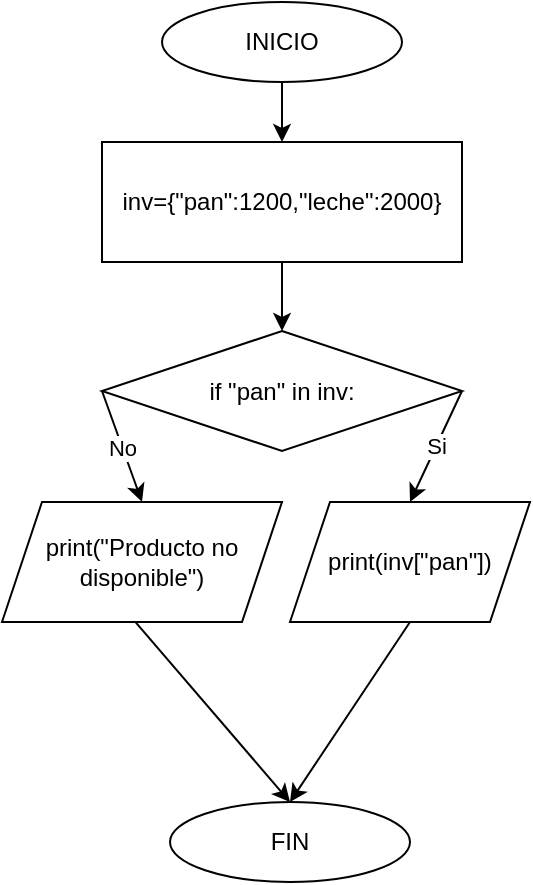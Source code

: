 <mxfile version="28.0.9">
  <diagram name="Página-1" id="5l2dGNiINF_7KXSyhK-e">
    <mxGraphModel dx="727" dy="394" grid="1" gridSize="10" guides="1" tooltips="1" connect="1" arrows="1" fold="1" page="1" pageScale="1" pageWidth="827" pageHeight="1169" math="0" shadow="0">
      <root>
        <mxCell id="0" />
        <mxCell id="1" parent="0" />
        <mxCell id="RVckmzkD97EgDxdsqbsB-1" value="INICIO" style="ellipse;whiteSpace=wrap;html=1;" parent="1" vertex="1">
          <mxGeometry x="350" y="210" width="120" height="40" as="geometry" />
        </mxCell>
        <mxCell id="RVckmzkD97EgDxdsqbsB-2" value="inv={&quot;pan&quot;:1200,&quot;leche&quot;:2000}" style="rounded=0;whiteSpace=wrap;html=1;" parent="1" vertex="1">
          <mxGeometry x="320" y="280" width="180" height="60" as="geometry" />
        </mxCell>
        <mxCell id="RVckmzkD97EgDxdsqbsB-4" value="" style="endArrow=classic;html=1;rounded=0;exitX=0.5;exitY=1;exitDx=0;exitDy=0;entryX=0.5;entryY=0;entryDx=0;entryDy=0;" parent="1" source="RVckmzkD97EgDxdsqbsB-1" target="RVckmzkD97EgDxdsqbsB-2" edge="1">
          <mxGeometry width="50" height="50" relative="1" as="geometry">
            <mxPoint x="390" y="270" as="sourcePoint" />
            <mxPoint x="440" y="220" as="targetPoint" />
          </mxGeometry>
        </mxCell>
        <mxCell id="RVckmzkD97EgDxdsqbsB-5" value="if &quot;pan&quot; in inv:" style="rhombus;whiteSpace=wrap;html=1;" parent="1" vertex="1">
          <mxGeometry x="320" y="374.5" width="180" height="60" as="geometry" />
        </mxCell>
        <mxCell id="RVckmzkD97EgDxdsqbsB-8" value="" style="endArrow=classic;html=1;rounded=0;exitX=1;exitY=0.5;exitDx=0;exitDy=0;entryX=0.5;entryY=0;entryDx=0;entryDy=0;" parent="1" source="RVckmzkD97EgDxdsqbsB-5" target="4v6ZV3cSBNHBYUjKQDj7-9" edge="1">
          <mxGeometry relative="1" as="geometry">
            <mxPoint x="360" y="424.5" as="sourcePoint" />
            <mxPoint x="490" y="440" as="targetPoint" />
          </mxGeometry>
        </mxCell>
        <mxCell id="RVckmzkD97EgDxdsqbsB-9" value="Si" style="edgeLabel;resizable=0;html=1;;align=center;verticalAlign=middle;" parent="RVckmzkD97EgDxdsqbsB-8" connectable="0" vertex="1">
          <mxGeometry relative="1" as="geometry" />
        </mxCell>
        <mxCell id="RVckmzkD97EgDxdsqbsB-12" value="" style="endArrow=classic;html=1;rounded=0;exitX=0;exitY=0.5;exitDx=0;exitDy=0;entryX=0.5;entryY=0;entryDx=0;entryDy=0;" parent="1" source="RVckmzkD97EgDxdsqbsB-5" target="4v6ZV3cSBNHBYUjKQDj7-6" edge="1">
          <mxGeometry relative="1" as="geometry">
            <mxPoint x="430" y="454.5" as="sourcePoint" />
            <mxPoint x="390" y="519.5" as="targetPoint" />
          </mxGeometry>
        </mxCell>
        <mxCell id="RVckmzkD97EgDxdsqbsB-13" value="No" style="edgeLabel;resizable=0;html=1;;align=center;verticalAlign=middle;" parent="RVckmzkD97EgDxdsqbsB-12" connectable="0" vertex="1">
          <mxGeometry relative="1" as="geometry" />
        </mxCell>
        <mxCell id="RVckmzkD97EgDxdsqbsB-14" value="" style="endArrow=classic;html=1;rounded=0;exitX=0.5;exitY=1;exitDx=0;exitDy=0;entryX=0.5;entryY=0;entryDx=0;entryDy=0;" parent="1" source="RVckmzkD97EgDxdsqbsB-2" target="RVckmzkD97EgDxdsqbsB-5" edge="1">
          <mxGeometry width="50" height="50" relative="1" as="geometry">
            <mxPoint x="450" y="460" as="sourcePoint" />
            <mxPoint x="410" y="360" as="targetPoint" />
          </mxGeometry>
        </mxCell>
        <mxCell id="RVckmzkD97EgDxdsqbsB-15" value="FIN" style="ellipse;whiteSpace=wrap;html=1;" parent="1" vertex="1">
          <mxGeometry x="354" y="610" width="120" height="40" as="geometry" />
        </mxCell>
        <mxCell id="UZ0IgKjgWXEj56nT9QgP-2" value="" style="endArrow=classic;html=1;rounded=0;exitX=0.473;exitY=0.99;exitDx=0;exitDy=0;entryX=0.5;entryY=0;entryDx=0;entryDy=0;exitPerimeter=0;" parent="1" source="4v6ZV3cSBNHBYUjKQDj7-6" target="RVckmzkD97EgDxdsqbsB-15" edge="1">
          <mxGeometry width="50" height="50" relative="1" as="geometry">
            <mxPoint x="288.04" y="709.5" as="sourcePoint" />
            <mxPoint x="328.04" y="749.5" as="targetPoint" />
          </mxGeometry>
        </mxCell>
        <mxCell id="4v6ZV3cSBNHBYUjKQDj7-6" value="print(&quot;Producto no disponible&quot;)" style="shape=parallelogram;perimeter=parallelogramPerimeter;whiteSpace=wrap;html=1;fixedSize=1;" vertex="1" parent="1">
          <mxGeometry x="270" y="460" width="140" height="60" as="geometry" />
        </mxCell>
        <mxCell id="4v6ZV3cSBNHBYUjKQDj7-9" value="print(inv[&quot;pan&quot;])" style="shape=parallelogram;perimeter=parallelogramPerimeter;whiteSpace=wrap;html=1;fixedSize=1;" vertex="1" parent="1">
          <mxGeometry x="414" y="460" width="120" height="60" as="geometry" />
        </mxCell>
        <mxCell id="4v6ZV3cSBNHBYUjKQDj7-10" value="" style="endArrow=classic;html=1;rounded=0;exitX=0.5;exitY=1;exitDx=0;exitDy=0;entryX=0.5;entryY=0;entryDx=0;entryDy=0;" edge="1" parent="1" source="4v6ZV3cSBNHBYUjKQDj7-9" target="RVckmzkD97EgDxdsqbsB-15">
          <mxGeometry width="50" height="50" relative="1" as="geometry">
            <mxPoint x="400" y="660" as="sourcePoint" />
            <mxPoint x="450" y="610" as="targetPoint" />
          </mxGeometry>
        </mxCell>
      </root>
    </mxGraphModel>
  </diagram>
</mxfile>
